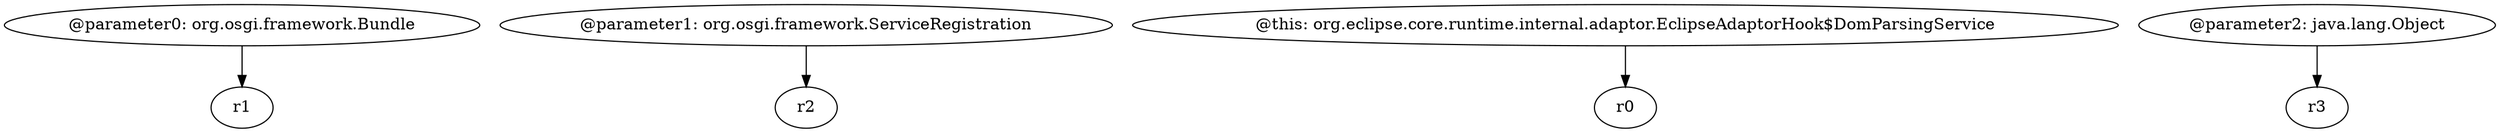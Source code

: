 digraph g {
0[label="@parameter0: org.osgi.framework.Bundle"]
1[label="r1"]
0->1[label=""]
2[label="@parameter1: org.osgi.framework.ServiceRegistration"]
3[label="r2"]
2->3[label=""]
4[label="@this: org.eclipse.core.runtime.internal.adaptor.EclipseAdaptorHook$DomParsingService"]
5[label="r0"]
4->5[label=""]
6[label="@parameter2: java.lang.Object"]
7[label="r3"]
6->7[label=""]
}
